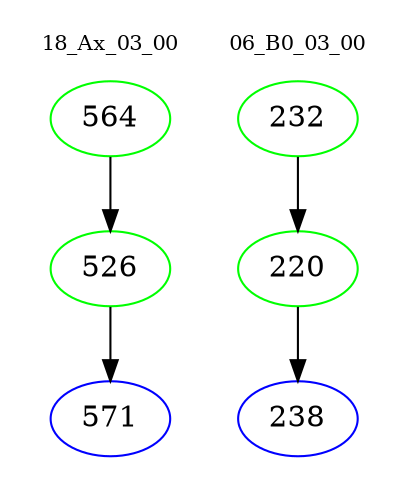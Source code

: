 digraph{
subgraph cluster_0 {
color = white
label = "18_Ax_03_00";
fontsize=10;
T0_564 [label="564", color="green"]
T0_564 -> T0_526 [color="black"]
T0_526 [label="526", color="green"]
T0_526 -> T0_571 [color="black"]
T0_571 [label="571", color="blue"]
}
subgraph cluster_1 {
color = white
label = "06_B0_03_00";
fontsize=10;
T1_232 [label="232", color="green"]
T1_232 -> T1_220 [color="black"]
T1_220 [label="220", color="green"]
T1_220 -> T1_238 [color="black"]
T1_238 [label="238", color="blue"]
}
}
